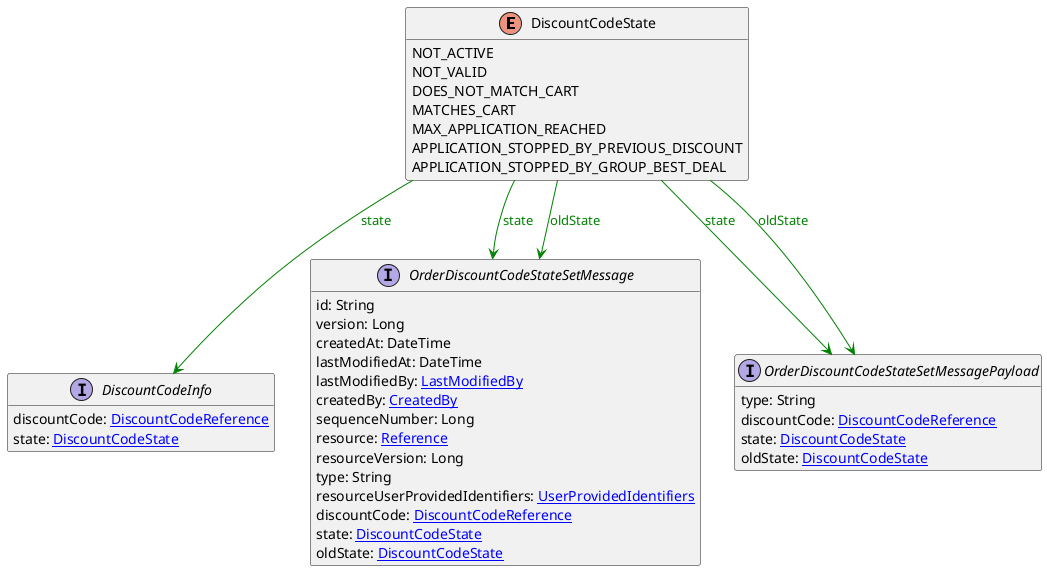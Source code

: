 @startuml

hide methods
enum DiscountCodeState {
    NOT_ACTIVE
    NOT_VALID
    DOES_NOT_MATCH_CART
    MATCHES_CART
    MAX_APPLICATION_REACHED
    APPLICATION_STOPPED_BY_PREVIOUS_DISCOUNT
    APPLICATION_STOPPED_BY_GROUP_BEST_DEAL
}
interface DiscountCodeInfo [[DiscountCodeInfo.svg]]  {
    discountCode: [[DiscountCodeReference.svg DiscountCodeReference]]
    state: [[DiscountCodeState.svg DiscountCodeState]]
}
interface OrderDiscountCodeStateSetMessage [[OrderDiscountCodeStateSetMessage.svg]]  {
    id: String
    version: Long
    createdAt: DateTime
    lastModifiedAt: DateTime
    lastModifiedBy: [[LastModifiedBy.svg LastModifiedBy]]
    createdBy: [[CreatedBy.svg CreatedBy]]
    sequenceNumber: Long
    resource: [[Reference.svg Reference]]
    resourceVersion: Long
    type: String
    resourceUserProvidedIdentifiers: [[UserProvidedIdentifiers.svg UserProvidedIdentifiers]]
    discountCode: [[DiscountCodeReference.svg DiscountCodeReference]]
    state: [[DiscountCodeState.svg DiscountCodeState]]
    oldState: [[DiscountCodeState.svg DiscountCodeState]]
}
interface OrderDiscountCodeStateSetMessagePayload [[OrderDiscountCodeStateSetMessagePayload.svg]]  {
    type: String
    discountCode: [[DiscountCodeReference.svg DiscountCodeReference]]
    state: [[DiscountCodeState.svg DiscountCodeState]]
    oldState: [[DiscountCodeState.svg DiscountCodeState]]
}
DiscountCodeState --> DiscountCodeInfo #green;text:green : "state"
DiscountCodeState --> OrderDiscountCodeStateSetMessage #green;text:green : "state"
DiscountCodeState --> OrderDiscountCodeStateSetMessage #green;text:green : "oldState"
DiscountCodeState --> OrderDiscountCodeStateSetMessagePayload #green;text:green : "state"
DiscountCodeState --> OrderDiscountCodeStateSetMessagePayload #green;text:green : "oldState"
@enduml
